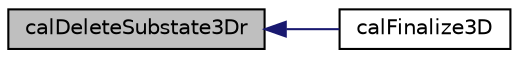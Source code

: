 digraph "calDeleteSubstate3Dr"
{
  edge [fontname="Helvetica",fontsize="10",labelfontname="Helvetica",labelfontsize="10"];
  node [fontname="Helvetica",fontsize="10",shape=record];
  rankdir="LR";
  Node1 [label="calDeleteSubstate3Dr",height=0.2,width=0.4,color="black", fillcolor="grey75", style="filled" fontcolor="black"];
  Node1 -> Node2 [dir="back",color="midnightblue",fontsize="10",style="solid",fontname="Helvetica"];
  Node2 [label="calFinalize3D",height=0.2,width=0.4,color="black", fillcolor="white", style="filled",URL="$cal3_d_8h.html#a0d91ffea65f921a7cdc28205ed93d00f",tooltip="Finalization function: it releases the memory allocated. "];
}
